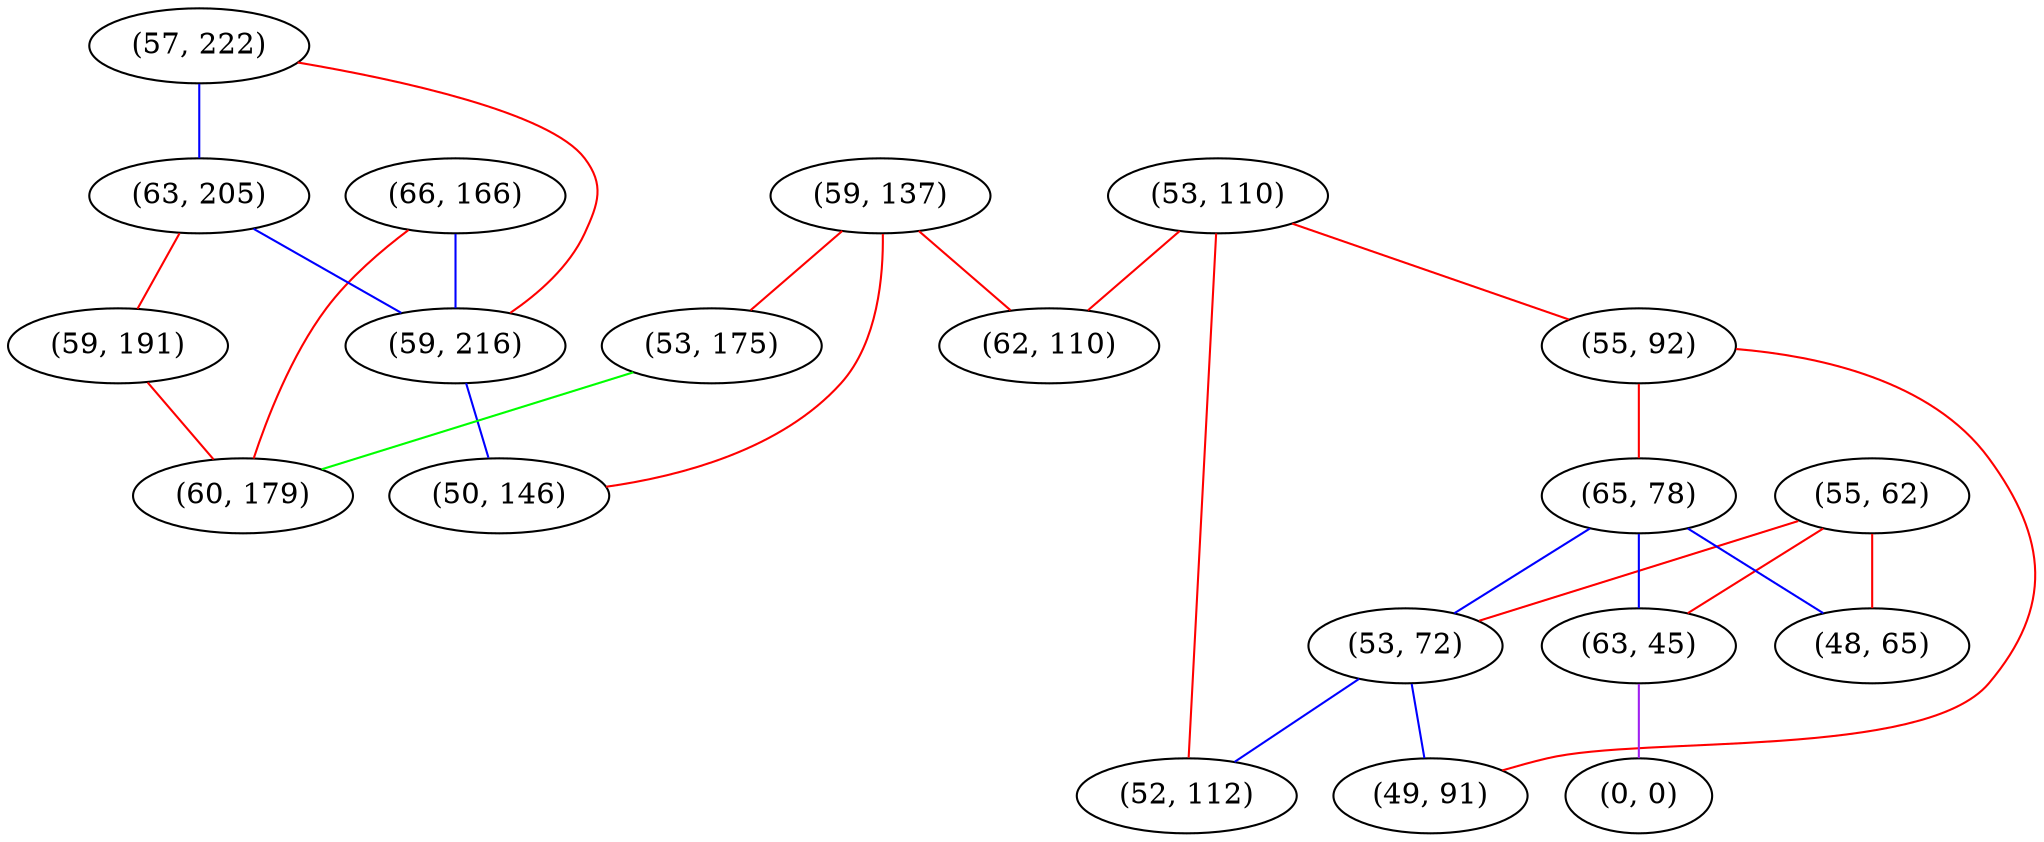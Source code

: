 graph "" {
"(53, 110)";
"(55, 62)";
"(59, 137)";
"(57, 222)";
"(62, 110)";
"(55, 92)";
"(66, 166)";
"(65, 78)";
"(53, 72)";
"(63, 205)";
"(48, 65)";
"(59, 216)";
"(63, 45)";
"(0, 0)";
"(50, 146)";
"(53, 175)";
"(59, 191)";
"(49, 91)";
"(60, 179)";
"(52, 112)";
"(53, 110)" -- "(55, 92)"  [color=red, key=0, weight=1];
"(53, 110)" -- "(62, 110)"  [color=red, key=0, weight=1];
"(53, 110)" -- "(52, 112)"  [color=red, key=0, weight=1];
"(55, 62)" -- "(48, 65)"  [color=red, key=0, weight=1];
"(55, 62)" -- "(63, 45)"  [color=red, key=0, weight=1];
"(55, 62)" -- "(53, 72)"  [color=red, key=0, weight=1];
"(59, 137)" -- "(53, 175)"  [color=red, key=0, weight=1];
"(59, 137)" -- "(50, 146)"  [color=red, key=0, weight=1];
"(59, 137)" -- "(62, 110)"  [color=red, key=0, weight=1];
"(57, 222)" -- "(59, 216)"  [color=red, key=0, weight=1];
"(57, 222)" -- "(63, 205)"  [color=blue, key=0, weight=3];
"(55, 92)" -- "(49, 91)"  [color=red, key=0, weight=1];
"(55, 92)" -- "(65, 78)"  [color=red, key=0, weight=1];
"(66, 166)" -- "(59, 216)"  [color=blue, key=0, weight=3];
"(66, 166)" -- "(60, 179)"  [color=red, key=0, weight=1];
"(65, 78)" -- "(48, 65)"  [color=blue, key=0, weight=3];
"(65, 78)" -- "(63, 45)"  [color=blue, key=0, weight=3];
"(65, 78)" -- "(53, 72)"  [color=blue, key=0, weight=3];
"(53, 72)" -- "(49, 91)"  [color=blue, key=0, weight=3];
"(53, 72)" -- "(52, 112)"  [color=blue, key=0, weight=3];
"(63, 205)" -- "(59, 216)"  [color=blue, key=0, weight=3];
"(63, 205)" -- "(59, 191)"  [color=red, key=0, weight=1];
"(59, 216)" -- "(50, 146)"  [color=blue, key=0, weight=3];
"(63, 45)" -- "(0, 0)"  [color=purple, key=0, weight=4];
"(53, 175)" -- "(60, 179)"  [color=green, key=0, weight=2];
"(59, 191)" -- "(60, 179)"  [color=red, key=0, weight=1];
}
